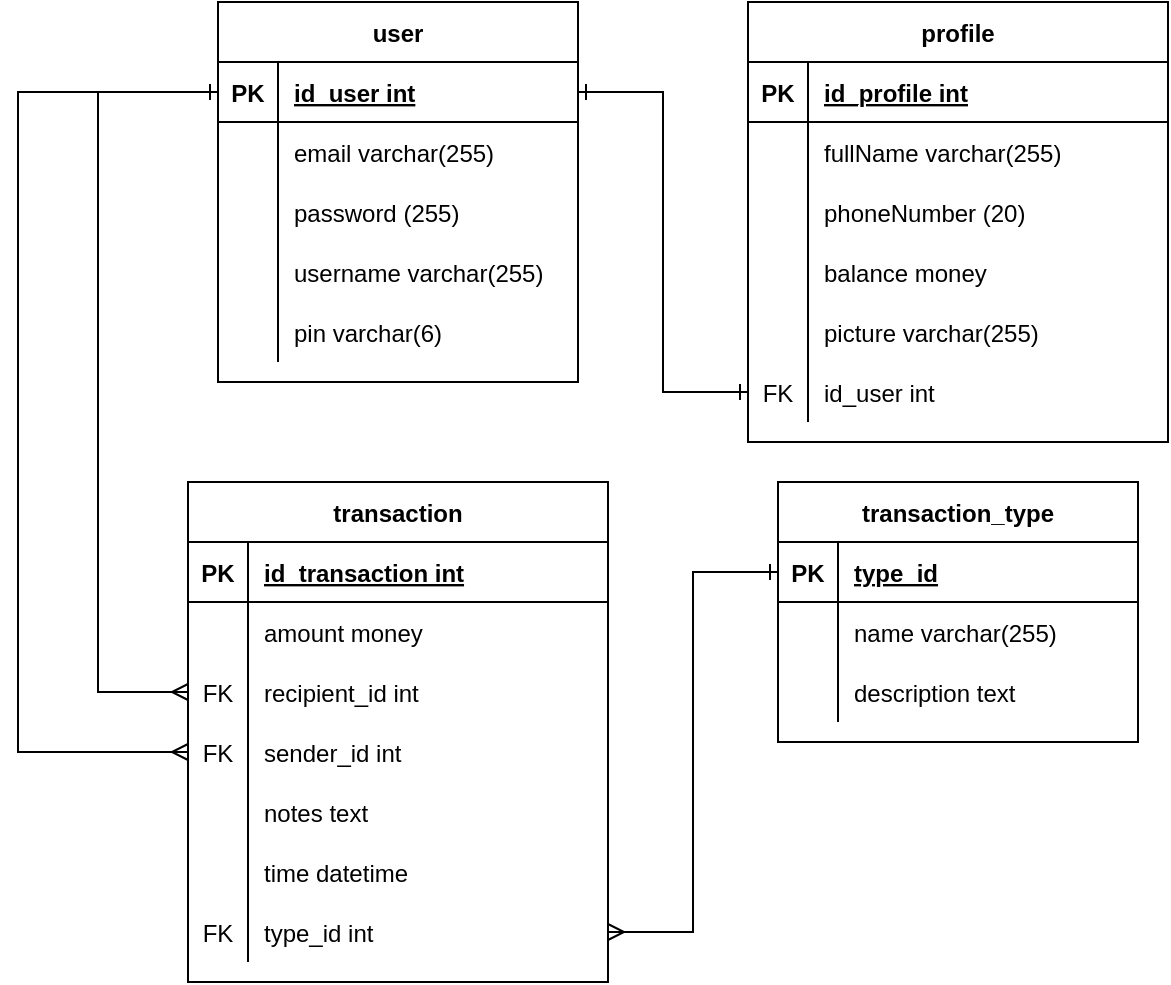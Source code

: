 <mxfile version="20.0.3" type="device"><diagram id="qC_JnfVyUMF0TdlM4Sqn" name="Page-1"><mxGraphModel dx="1695" dy="482" grid="1" gridSize="10" guides="1" tooltips="1" connect="1" arrows="1" fold="1" page="1" pageScale="1" pageWidth="827" pageHeight="1169" math="0" shadow="0"><root><mxCell id="0"/><mxCell id="1" parent="0"/><mxCell id="MFpwhaqTwPsRYEljuMsT-1" value="user" style="shape=table;startSize=30;container=1;collapsible=1;childLayout=tableLayout;fixedRows=1;rowLines=0;fontStyle=1;align=center;resizeLast=1;" parent="1" vertex="1"><mxGeometry x="-280" y="130" width="180" height="190" as="geometry"/></mxCell><mxCell id="MFpwhaqTwPsRYEljuMsT-2" value="" style="shape=tableRow;horizontal=0;startSize=0;swimlaneHead=0;swimlaneBody=0;fillColor=none;collapsible=0;dropTarget=0;points=[[0,0.5],[1,0.5]];portConstraint=eastwest;top=0;left=0;right=0;bottom=1;" parent="MFpwhaqTwPsRYEljuMsT-1" vertex="1"><mxGeometry y="30" width="180" height="30" as="geometry"/></mxCell><mxCell id="MFpwhaqTwPsRYEljuMsT-3" value="PK" style="shape=partialRectangle;connectable=0;fillColor=none;top=0;left=0;bottom=0;right=0;fontStyle=1;overflow=hidden;" parent="MFpwhaqTwPsRYEljuMsT-2" vertex="1"><mxGeometry width="30" height="30" as="geometry"><mxRectangle width="30" height="30" as="alternateBounds"/></mxGeometry></mxCell><mxCell id="MFpwhaqTwPsRYEljuMsT-4" value="id_user int" style="shape=partialRectangle;connectable=0;fillColor=none;top=0;left=0;bottom=0;right=0;align=left;spacingLeft=6;fontStyle=5;overflow=hidden;" parent="MFpwhaqTwPsRYEljuMsT-2" vertex="1"><mxGeometry x="30" width="150" height="30" as="geometry"><mxRectangle width="150" height="30" as="alternateBounds"/></mxGeometry></mxCell><mxCell id="MFpwhaqTwPsRYEljuMsT-5" value="" style="shape=tableRow;horizontal=0;startSize=0;swimlaneHead=0;swimlaneBody=0;fillColor=none;collapsible=0;dropTarget=0;points=[[0,0.5],[1,0.5]];portConstraint=eastwest;top=0;left=0;right=0;bottom=0;" parent="MFpwhaqTwPsRYEljuMsT-1" vertex="1"><mxGeometry y="60" width="180" height="30" as="geometry"/></mxCell><mxCell id="MFpwhaqTwPsRYEljuMsT-6" value="" style="shape=partialRectangle;connectable=0;fillColor=none;top=0;left=0;bottom=0;right=0;editable=1;overflow=hidden;" parent="MFpwhaqTwPsRYEljuMsT-5" vertex="1"><mxGeometry width="30" height="30" as="geometry"><mxRectangle width="30" height="30" as="alternateBounds"/></mxGeometry></mxCell><mxCell id="MFpwhaqTwPsRYEljuMsT-7" value="email varchar(255)" style="shape=partialRectangle;connectable=0;fillColor=none;top=0;left=0;bottom=0;right=0;align=left;spacingLeft=6;overflow=hidden;" parent="MFpwhaqTwPsRYEljuMsT-5" vertex="1"><mxGeometry x="30" width="150" height="30" as="geometry"><mxRectangle width="150" height="30" as="alternateBounds"/></mxGeometry></mxCell><mxCell id="MFpwhaqTwPsRYEljuMsT-8" value="" style="shape=tableRow;horizontal=0;startSize=0;swimlaneHead=0;swimlaneBody=0;fillColor=none;collapsible=0;dropTarget=0;points=[[0,0.5],[1,0.5]];portConstraint=eastwest;top=0;left=0;right=0;bottom=0;" parent="MFpwhaqTwPsRYEljuMsT-1" vertex="1"><mxGeometry y="90" width="180" height="30" as="geometry"/></mxCell><mxCell id="MFpwhaqTwPsRYEljuMsT-9" value="" style="shape=partialRectangle;connectable=0;fillColor=none;top=0;left=0;bottom=0;right=0;editable=1;overflow=hidden;" parent="MFpwhaqTwPsRYEljuMsT-8" vertex="1"><mxGeometry width="30" height="30" as="geometry"><mxRectangle width="30" height="30" as="alternateBounds"/></mxGeometry></mxCell><mxCell id="MFpwhaqTwPsRYEljuMsT-10" value="password (255)" style="shape=partialRectangle;connectable=0;fillColor=none;top=0;left=0;bottom=0;right=0;align=left;spacingLeft=6;overflow=hidden;" parent="MFpwhaqTwPsRYEljuMsT-8" vertex="1"><mxGeometry x="30" width="150" height="30" as="geometry"><mxRectangle width="150" height="30" as="alternateBounds"/></mxGeometry></mxCell><mxCell id="MFpwhaqTwPsRYEljuMsT-11" value="" style="shape=tableRow;horizontal=0;startSize=0;swimlaneHead=0;swimlaneBody=0;fillColor=none;collapsible=0;dropTarget=0;points=[[0,0.5],[1,0.5]];portConstraint=eastwest;top=0;left=0;right=0;bottom=0;" parent="MFpwhaqTwPsRYEljuMsT-1" vertex="1"><mxGeometry y="120" width="180" height="30" as="geometry"/></mxCell><mxCell id="MFpwhaqTwPsRYEljuMsT-12" value="" style="shape=partialRectangle;connectable=0;fillColor=none;top=0;left=0;bottom=0;right=0;editable=1;overflow=hidden;" parent="MFpwhaqTwPsRYEljuMsT-11" vertex="1"><mxGeometry width="30" height="30" as="geometry"><mxRectangle width="30" height="30" as="alternateBounds"/></mxGeometry></mxCell><mxCell id="MFpwhaqTwPsRYEljuMsT-13" value="username varchar(255)" style="shape=partialRectangle;connectable=0;fillColor=none;top=0;left=0;bottom=0;right=0;align=left;spacingLeft=6;overflow=hidden;" parent="MFpwhaqTwPsRYEljuMsT-11" vertex="1"><mxGeometry x="30" width="150" height="30" as="geometry"><mxRectangle width="150" height="30" as="alternateBounds"/></mxGeometry></mxCell><mxCell id="MFpwhaqTwPsRYEljuMsT-14" value="" style="shape=tableRow;horizontal=0;startSize=0;swimlaneHead=0;swimlaneBody=0;fillColor=none;collapsible=0;dropTarget=0;points=[[0,0.5],[1,0.5]];portConstraint=eastwest;top=0;left=0;right=0;bottom=0;" parent="MFpwhaqTwPsRYEljuMsT-1" vertex="1"><mxGeometry y="150" width="180" height="30" as="geometry"/></mxCell><mxCell id="MFpwhaqTwPsRYEljuMsT-15" value="" style="shape=partialRectangle;connectable=0;fillColor=none;top=0;left=0;bottom=0;right=0;editable=1;overflow=hidden;" parent="MFpwhaqTwPsRYEljuMsT-14" vertex="1"><mxGeometry width="30" height="30" as="geometry"><mxRectangle width="30" height="30" as="alternateBounds"/></mxGeometry></mxCell><mxCell id="MFpwhaqTwPsRYEljuMsT-16" value="pin varchar(6)" style="shape=partialRectangle;connectable=0;fillColor=none;top=0;left=0;bottom=0;right=0;align=left;spacingLeft=6;overflow=hidden;" parent="MFpwhaqTwPsRYEljuMsT-14" vertex="1"><mxGeometry x="30" width="150" height="30" as="geometry"><mxRectangle width="150" height="30" as="alternateBounds"/></mxGeometry></mxCell><mxCell id="MFpwhaqTwPsRYEljuMsT-17" value="profile" style="shape=table;startSize=30;container=1;collapsible=1;childLayout=tableLayout;fixedRows=1;rowLines=0;fontStyle=1;align=center;resizeLast=1;" parent="1" vertex="1"><mxGeometry x="-15" y="130" width="210" height="220" as="geometry"/></mxCell><mxCell id="MFpwhaqTwPsRYEljuMsT-18" value="" style="shape=tableRow;horizontal=0;startSize=0;swimlaneHead=0;swimlaneBody=0;fillColor=none;collapsible=0;dropTarget=0;points=[[0,0.5],[1,0.5]];portConstraint=eastwest;top=0;left=0;right=0;bottom=1;" parent="MFpwhaqTwPsRYEljuMsT-17" vertex="1"><mxGeometry y="30" width="210" height="30" as="geometry"/></mxCell><mxCell id="MFpwhaqTwPsRYEljuMsT-19" value="PK" style="shape=partialRectangle;connectable=0;fillColor=none;top=0;left=0;bottom=0;right=0;fontStyle=1;overflow=hidden;" parent="MFpwhaqTwPsRYEljuMsT-18" vertex="1"><mxGeometry width="30" height="30" as="geometry"><mxRectangle width="30" height="30" as="alternateBounds"/></mxGeometry></mxCell><mxCell id="MFpwhaqTwPsRYEljuMsT-20" value="id_profile int" style="shape=partialRectangle;connectable=0;fillColor=none;top=0;left=0;bottom=0;right=0;align=left;spacingLeft=6;fontStyle=5;overflow=hidden;" parent="MFpwhaqTwPsRYEljuMsT-18" vertex="1"><mxGeometry x="30" width="180" height="30" as="geometry"><mxRectangle width="180" height="30" as="alternateBounds"/></mxGeometry></mxCell><mxCell id="MFpwhaqTwPsRYEljuMsT-21" value="" style="shape=tableRow;horizontal=0;startSize=0;swimlaneHead=0;swimlaneBody=0;fillColor=none;collapsible=0;dropTarget=0;points=[[0,0.5],[1,0.5]];portConstraint=eastwest;top=0;left=0;right=0;bottom=0;" parent="MFpwhaqTwPsRYEljuMsT-17" vertex="1"><mxGeometry y="60" width="210" height="30" as="geometry"/></mxCell><mxCell id="MFpwhaqTwPsRYEljuMsT-22" value="" style="shape=partialRectangle;connectable=0;fillColor=none;top=0;left=0;bottom=0;right=0;editable=1;overflow=hidden;" parent="MFpwhaqTwPsRYEljuMsT-21" vertex="1"><mxGeometry width="30" height="30" as="geometry"><mxRectangle width="30" height="30" as="alternateBounds"/></mxGeometry></mxCell><mxCell id="MFpwhaqTwPsRYEljuMsT-23" value="fullName varchar(255)" style="shape=partialRectangle;connectable=0;fillColor=none;top=0;left=0;bottom=0;right=0;align=left;spacingLeft=6;overflow=hidden;" parent="MFpwhaqTwPsRYEljuMsT-21" vertex="1"><mxGeometry x="30" width="180" height="30" as="geometry"><mxRectangle width="180" height="30" as="alternateBounds"/></mxGeometry></mxCell><mxCell id="MFpwhaqTwPsRYEljuMsT-24" value="" style="shape=tableRow;horizontal=0;startSize=0;swimlaneHead=0;swimlaneBody=0;fillColor=none;collapsible=0;dropTarget=0;points=[[0,0.5],[1,0.5]];portConstraint=eastwest;top=0;left=0;right=0;bottom=0;" parent="MFpwhaqTwPsRYEljuMsT-17" vertex="1"><mxGeometry y="90" width="210" height="30" as="geometry"/></mxCell><mxCell id="MFpwhaqTwPsRYEljuMsT-25" value="" style="shape=partialRectangle;connectable=0;fillColor=none;top=0;left=0;bottom=0;right=0;editable=1;overflow=hidden;" parent="MFpwhaqTwPsRYEljuMsT-24" vertex="1"><mxGeometry width="30" height="30" as="geometry"><mxRectangle width="30" height="30" as="alternateBounds"/></mxGeometry></mxCell><mxCell id="MFpwhaqTwPsRYEljuMsT-26" value="phoneNumber (20)" style="shape=partialRectangle;connectable=0;fillColor=none;top=0;left=0;bottom=0;right=0;align=left;spacingLeft=6;overflow=hidden;" parent="MFpwhaqTwPsRYEljuMsT-24" vertex="1"><mxGeometry x="30" width="180" height="30" as="geometry"><mxRectangle width="180" height="30" as="alternateBounds"/></mxGeometry></mxCell><mxCell id="MFpwhaqTwPsRYEljuMsT-27" value="" style="shape=tableRow;horizontal=0;startSize=0;swimlaneHead=0;swimlaneBody=0;fillColor=none;collapsible=0;dropTarget=0;points=[[0,0.5],[1,0.5]];portConstraint=eastwest;top=0;left=0;right=0;bottom=0;" parent="MFpwhaqTwPsRYEljuMsT-17" vertex="1"><mxGeometry y="120" width="210" height="30" as="geometry"/></mxCell><mxCell id="MFpwhaqTwPsRYEljuMsT-28" value="" style="shape=partialRectangle;connectable=0;fillColor=none;top=0;left=0;bottom=0;right=0;editable=1;overflow=hidden;" parent="MFpwhaqTwPsRYEljuMsT-27" vertex="1"><mxGeometry width="30" height="30" as="geometry"><mxRectangle width="30" height="30" as="alternateBounds"/></mxGeometry></mxCell><mxCell id="MFpwhaqTwPsRYEljuMsT-29" value="balance money" style="shape=partialRectangle;connectable=0;fillColor=none;top=0;left=0;bottom=0;right=0;align=left;spacingLeft=6;overflow=hidden;" parent="MFpwhaqTwPsRYEljuMsT-27" vertex="1"><mxGeometry x="30" width="180" height="30" as="geometry"><mxRectangle width="180" height="30" as="alternateBounds"/></mxGeometry></mxCell><mxCell id="MFpwhaqTwPsRYEljuMsT-30" value="" style="shape=tableRow;horizontal=0;startSize=0;swimlaneHead=0;swimlaneBody=0;fillColor=none;collapsible=0;dropTarget=0;points=[[0,0.5],[1,0.5]];portConstraint=eastwest;top=0;left=0;right=0;bottom=0;" parent="MFpwhaqTwPsRYEljuMsT-17" vertex="1"><mxGeometry y="150" width="210" height="30" as="geometry"/></mxCell><mxCell id="MFpwhaqTwPsRYEljuMsT-31" value="" style="shape=partialRectangle;connectable=0;fillColor=none;top=0;left=0;bottom=0;right=0;editable=1;overflow=hidden;" parent="MFpwhaqTwPsRYEljuMsT-30" vertex="1"><mxGeometry width="30" height="30" as="geometry"><mxRectangle width="30" height="30" as="alternateBounds"/></mxGeometry></mxCell><mxCell id="MFpwhaqTwPsRYEljuMsT-32" value="picture varchar(255)" style="shape=partialRectangle;connectable=0;fillColor=none;top=0;left=0;bottom=0;right=0;align=left;spacingLeft=6;overflow=hidden;" parent="MFpwhaqTwPsRYEljuMsT-30" vertex="1"><mxGeometry x="30" width="180" height="30" as="geometry"><mxRectangle width="180" height="30" as="alternateBounds"/></mxGeometry></mxCell><mxCell id="MFpwhaqTwPsRYEljuMsT-58" value="" style="shape=tableRow;horizontal=0;startSize=0;swimlaneHead=0;swimlaneBody=0;fillColor=none;collapsible=0;dropTarget=0;points=[[0,0.5],[1,0.5]];portConstraint=eastwest;top=0;left=0;right=0;bottom=0;" parent="MFpwhaqTwPsRYEljuMsT-17" vertex="1"><mxGeometry y="180" width="210" height="30" as="geometry"/></mxCell><mxCell id="MFpwhaqTwPsRYEljuMsT-59" value="FK" style="shape=partialRectangle;connectable=0;fillColor=none;top=0;left=0;bottom=0;right=0;editable=1;overflow=hidden;" parent="MFpwhaqTwPsRYEljuMsT-58" vertex="1"><mxGeometry width="30" height="30" as="geometry"><mxRectangle width="30" height="30" as="alternateBounds"/></mxGeometry></mxCell><mxCell id="MFpwhaqTwPsRYEljuMsT-60" value="id_user int" style="shape=partialRectangle;connectable=0;fillColor=none;top=0;left=0;bottom=0;right=0;align=left;spacingLeft=6;overflow=hidden;" parent="MFpwhaqTwPsRYEljuMsT-58" vertex="1"><mxGeometry x="30" width="180" height="30" as="geometry"><mxRectangle width="180" height="30" as="alternateBounds"/></mxGeometry></mxCell><mxCell id="MFpwhaqTwPsRYEljuMsT-33" value="transaction" style="shape=table;startSize=30;container=1;collapsible=1;childLayout=tableLayout;fixedRows=1;rowLines=0;fontStyle=1;align=center;resizeLast=1;" parent="1" vertex="1"><mxGeometry x="-295" y="370" width="210" height="250" as="geometry"/></mxCell><mxCell id="MFpwhaqTwPsRYEljuMsT-34" value="" style="shape=tableRow;horizontal=0;startSize=0;swimlaneHead=0;swimlaneBody=0;fillColor=none;collapsible=0;dropTarget=0;points=[[0,0.5],[1,0.5]];portConstraint=eastwest;top=0;left=0;right=0;bottom=1;" parent="MFpwhaqTwPsRYEljuMsT-33" vertex="1"><mxGeometry y="30" width="210" height="30" as="geometry"/></mxCell><mxCell id="MFpwhaqTwPsRYEljuMsT-35" value="PK" style="shape=partialRectangle;connectable=0;fillColor=none;top=0;left=0;bottom=0;right=0;fontStyle=1;overflow=hidden;" parent="MFpwhaqTwPsRYEljuMsT-34" vertex="1"><mxGeometry width="30" height="30" as="geometry"><mxRectangle width="30" height="30" as="alternateBounds"/></mxGeometry></mxCell><mxCell id="MFpwhaqTwPsRYEljuMsT-36" value="id_transaction int" style="shape=partialRectangle;connectable=0;fillColor=none;top=0;left=0;bottom=0;right=0;align=left;spacingLeft=6;fontStyle=5;overflow=hidden;" parent="MFpwhaqTwPsRYEljuMsT-34" vertex="1"><mxGeometry x="30" width="180" height="30" as="geometry"><mxRectangle width="180" height="30" as="alternateBounds"/></mxGeometry></mxCell><mxCell id="MFpwhaqTwPsRYEljuMsT-37" value="" style="shape=tableRow;horizontal=0;startSize=0;swimlaneHead=0;swimlaneBody=0;fillColor=none;collapsible=0;dropTarget=0;points=[[0,0.5],[1,0.5]];portConstraint=eastwest;top=0;left=0;right=0;bottom=0;" parent="MFpwhaqTwPsRYEljuMsT-33" vertex="1"><mxGeometry y="60" width="210" height="30" as="geometry"/></mxCell><mxCell id="MFpwhaqTwPsRYEljuMsT-38" value="" style="shape=partialRectangle;connectable=0;fillColor=none;top=0;left=0;bottom=0;right=0;editable=1;overflow=hidden;" parent="MFpwhaqTwPsRYEljuMsT-37" vertex="1"><mxGeometry width="30" height="30" as="geometry"><mxRectangle width="30" height="30" as="alternateBounds"/></mxGeometry></mxCell><mxCell id="MFpwhaqTwPsRYEljuMsT-39" value="amount money" style="shape=partialRectangle;connectable=0;fillColor=none;top=0;left=0;bottom=0;right=0;align=left;spacingLeft=6;overflow=hidden;" parent="MFpwhaqTwPsRYEljuMsT-37" vertex="1"><mxGeometry x="30" width="180" height="30" as="geometry"><mxRectangle width="180" height="30" as="alternateBounds"/></mxGeometry></mxCell><mxCell id="MFpwhaqTwPsRYEljuMsT-40" value="" style="shape=tableRow;horizontal=0;startSize=0;swimlaneHead=0;swimlaneBody=0;fillColor=none;collapsible=0;dropTarget=0;points=[[0,0.5],[1,0.5]];portConstraint=eastwest;top=0;left=0;right=0;bottom=0;" parent="MFpwhaqTwPsRYEljuMsT-33" vertex="1"><mxGeometry y="90" width="210" height="30" as="geometry"/></mxCell><mxCell id="MFpwhaqTwPsRYEljuMsT-41" value="FK" style="shape=partialRectangle;connectable=0;fillColor=none;top=0;left=0;bottom=0;right=0;editable=1;overflow=hidden;" parent="MFpwhaqTwPsRYEljuMsT-40" vertex="1"><mxGeometry width="30" height="30" as="geometry"><mxRectangle width="30" height="30" as="alternateBounds"/></mxGeometry></mxCell><mxCell id="MFpwhaqTwPsRYEljuMsT-42" value="recipient_id int" style="shape=partialRectangle;connectable=0;fillColor=none;top=0;left=0;bottom=0;right=0;align=left;spacingLeft=6;overflow=hidden;" parent="MFpwhaqTwPsRYEljuMsT-40" vertex="1"><mxGeometry x="30" width="180" height="30" as="geometry"><mxRectangle width="180" height="30" as="alternateBounds"/></mxGeometry></mxCell><mxCell id="MFpwhaqTwPsRYEljuMsT-43" value="" style="shape=tableRow;horizontal=0;startSize=0;swimlaneHead=0;swimlaneBody=0;fillColor=none;collapsible=0;dropTarget=0;points=[[0,0.5],[1,0.5]];portConstraint=eastwest;top=0;left=0;right=0;bottom=0;" parent="MFpwhaqTwPsRYEljuMsT-33" vertex="1"><mxGeometry y="120" width="210" height="30" as="geometry"/></mxCell><mxCell id="MFpwhaqTwPsRYEljuMsT-44" value="FK" style="shape=partialRectangle;connectable=0;fillColor=none;top=0;left=0;bottom=0;right=0;editable=1;overflow=hidden;" parent="MFpwhaqTwPsRYEljuMsT-43" vertex="1"><mxGeometry width="30" height="30" as="geometry"><mxRectangle width="30" height="30" as="alternateBounds"/></mxGeometry></mxCell><mxCell id="MFpwhaqTwPsRYEljuMsT-45" value="sender_id int" style="shape=partialRectangle;connectable=0;fillColor=none;top=0;left=0;bottom=0;right=0;align=left;spacingLeft=6;overflow=hidden;" parent="MFpwhaqTwPsRYEljuMsT-43" vertex="1"><mxGeometry x="30" width="180" height="30" as="geometry"><mxRectangle width="180" height="30" as="alternateBounds"/></mxGeometry></mxCell><mxCell id="MFpwhaqTwPsRYEljuMsT-46" value="" style="shape=tableRow;horizontal=0;startSize=0;swimlaneHead=0;swimlaneBody=0;fillColor=none;collapsible=0;dropTarget=0;points=[[0,0.5],[1,0.5]];portConstraint=eastwest;top=0;left=0;right=0;bottom=0;" parent="MFpwhaqTwPsRYEljuMsT-33" vertex="1"><mxGeometry y="150" width="210" height="30" as="geometry"/></mxCell><mxCell id="MFpwhaqTwPsRYEljuMsT-47" value="" style="shape=partialRectangle;connectable=0;fillColor=none;top=0;left=0;bottom=0;right=0;editable=1;overflow=hidden;" parent="MFpwhaqTwPsRYEljuMsT-46" vertex="1"><mxGeometry width="30" height="30" as="geometry"><mxRectangle width="30" height="30" as="alternateBounds"/></mxGeometry></mxCell><mxCell id="MFpwhaqTwPsRYEljuMsT-48" value="notes text" style="shape=partialRectangle;connectable=0;fillColor=none;top=0;left=0;bottom=0;right=0;align=left;spacingLeft=6;overflow=hidden;" parent="MFpwhaqTwPsRYEljuMsT-46" vertex="1"><mxGeometry x="30" width="180" height="30" as="geometry"><mxRectangle width="180" height="30" as="alternateBounds"/></mxGeometry></mxCell><mxCell id="MFpwhaqTwPsRYEljuMsT-49" value="" style="shape=tableRow;horizontal=0;startSize=0;swimlaneHead=0;swimlaneBody=0;fillColor=none;collapsible=0;dropTarget=0;points=[[0,0.5],[1,0.5]];portConstraint=eastwest;top=0;left=0;right=0;bottom=0;" parent="MFpwhaqTwPsRYEljuMsT-33" vertex="1"><mxGeometry y="180" width="210" height="30" as="geometry"/></mxCell><mxCell id="MFpwhaqTwPsRYEljuMsT-50" value="" style="shape=partialRectangle;connectable=0;fillColor=none;top=0;left=0;bottom=0;right=0;editable=1;overflow=hidden;" parent="MFpwhaqTwPsRYEljuMsT-49" vertex="1"><mxGeometry width="30" height="30" as="geometry"><mxRectangle width="30" height="30" as="alternateBounds"/></mxGeometry></mxCell><mxCell id="MFpwhaqTwPsRYEljuMsT-51" value="time datetime" style="shape=partialRectangle;connectable=0;fillColor=none;top=0;left=0;bottom=0;right=0;align=left;spacingLeft=6;overflow=hidden;" parent="MFpwhaqTwPsRYEljuMsT-49" vertex="1"><mxGeometry x="30" width="180" height="30" as="geometry"><mxRectangle width="180" height="30" as="alternateBounds"/></mxGeometry></mxCell><mxCell id="MFpwhaqTwPsRYEljuMsT-52" value="" style="shape=tableRow;horizontal=0;startSize=0;swimlaneHead=0;swimlaneBody=0;fillColor=none;collapsible=0;dropTarget=0;points=[[0,0.5],[1,0.5]];portConstraint=eastwest;top=0;left=0;right=0;bottom=0;" parent="MFpwhaqTwPsRYEljuMsT-33" vertex="1"><mxGeometry y="210" width="210" height="30" as="geometry"/></mxCell><mxCell id="MFpwhaqTwPsRYEljuMsT-53" value="FK" style="shape=partialRectangle;connectable=0;fillColor=none;top=0;left=0;bottom=0;right=0;editable=1;overflow=hidden;" parent="MFpwhaqTwPsRYEljuMsT-52" vertex="1"><mxGeometry width="30" height="30" as="geometry"><mxRectangle width="30" height="30" as="alternateBounds"/></mxGeometry></mxCell><mxCell id="MFpwhaqTwPsRYEljuMsT-54" value="type_id int" style="shape=partialRectangle;connectable=0;fillColor=none;top=0;left=0;bottom=0;right=0;align=left;spacingLeft=6;overflow=hidden;" parent="MFpwhaqTwPsRYEljuMsT-52" vertex="1"><mxGeometry x="30" width="180" height="30" as="geometry"><mxRectangle width="180" height="30" as="alternateBounds"/></mxGeometry></mxCell><mxCell id="MFpwhaqTwPsRYEljuMsT-61" value="transaction_type" style="shape=table;startSize=30;container=1;collapsible=1;childLayout=tableLayout;fixedRows=1;rowLines=0;fontStyle=1;align=center;resizeLast=1;" parent="1" vertex="1"><mxGeometry y="370" width="180" height="130" as="geometry"><mxRectangle y="370" width="140" height="30" as="alternateBounds"/></mxGeometry></mxCell><mxCell id="MFpwhaqTwPsRYEljuMsT-62" value="" style="shape=tableRow;horizontal=0;startSize=0;swimlaneHead=0;swimlaneBody=0;fillColor=none;collapsible=0;dropTarget=0;points=[[0,0.5],[1,0.5]];portConstraint=eastwest;top=0;left=0;right=0;bottom=1;" parent="MFpwhaqTwPsRYEljuMsT-61" vertex="1"><mxGeometry y="30" width="180" height="30" as="geometry"/></mxCell><mxCell id="MFpwhaqTwPsRYEljuMsT-63" value="PK" style="shape=partialRectangle;connectable=0;fillColor=none;top=0;left=0;bottom=0;right=0;fontStyle=1;overflow=hidden;" parent="MFpwhaqTwPsRYEljuMsT-62" vertex="1"><mxGeometry width="30" height="30" as="geometry"><mxRectangle width="30" height="30" as="alternateBounds"/></mxGeometry></mxCell><mxCell id="MFpwhaqTwPsRYEljuMsT-64" value="type_id" style="shape=partialRectangle;connectable=0;fillColor=none;top=0;left=0;bottom=0;right=0;align=left;spacingLeft=6;fontStyle=5;overflow=hidden;" parent="MFpwhaqTwPsRYEljuMsT-62" vertex="1"><mxGeometry x="30" width="150" height="30" as="geometry"><mxRectangle width="150" height="30" as="alternateBounds"/></mxGeometry></mxCell><mxCell id="MFpwhaqTwPsRYEljuMsT-65" value="" style="shape=tableRow;horizontal=0;startSize=0;swimlaneHead=0;swimlaneBody=0;fillColor=none;collapsible=0;dropTarget=0;points=[[0,0.5],[1,0.5]];portConstraint=eastwest;top=0;left=0;right=0;bottom=0;" parent="MFpwhaqTwPsRYEljuMsT-61" vertex="1"><mxGeometry y="60" width="180" height="30" as="geometry"/></mxCell><mxCell id="MFpwhaqTwPsRYEljuMsT-66" value="" style="shape=partialRectangle;connectable=0;fillColor=none;top=0;left=0;bottom=0;right=0;editable=1;overflow=hidden;" parent="MFpwhaqTwPsRYEljuMsT-65" vertex="1"><mxGeometry width="30" height="30" as="geometry"><mxRectangle width="30" height="30" as="alternateBounds"/></mxGeometry></mxCell><mxCell id="MFpwhaqTwPsRYEljuMsT-67" value="name varchar(255)" style="shape=partialRectangle;connectable=0;fillColor=none;top=0;left=0;bottom=0;right=0;align=left;spacingLeft=6;overflow=hidden;" parent="MFpwhaqTwPsRYEljuMsT-65" vertex="1"><mxGeometry x="30" width="150" height="30" as="geometry"><mxRectangle width="150" height="30" as="alternateBounds"/></mxGeometry></mxCell><mxCell id="MFpwhaqTwPsRYEljuMsT-68" value="" style="shape=tableRow;horizontal=0;startSize=0;swimlaneHead=0;swimlaneBody=0;fillColor=none;collapsible=0;dropTarget=0;points=[[0,0.5],[1,0.5]];portConstraint=eastwest;top=0;left=0;right=0;bottom=0;" parent="MFpwhaqTwPsRYEljuMsT-61" vertex="1"><mxGeometry y="90" width="180" height="30" as="geometry"/></mxCell><mxCell id="MFpwhaqTwPsRYEljuMsT-69" value="" style="shape=partialRectangle;connectable=0;fillColor=none;top=0;left=0;bottom=0;right=0;editable=1;overflow=hidden;" parent="MFpwhaqTwPsRYEljuMsT-68" vertex="1"><mxGeometry width="30" height="30" as="geometry"><mxRectangle width="30" height="30" as="alternateBounds"/></mxGeometry></mxCell><mxCell id="MFpwhaqTwPsRYEljuMsT-70" value="description text" style="shape=partialRectangle;connectable=0;fillColor=none;top=0;left=0;bottom=0;right=0;align=left;spacingLeft=6;overflow=hidden;" parent="MFpwhaqTwPsRYEljuMsT-68" vertex="1"><mxGeometry x="30" width="150" height="30" as="geometry"><mxRectangle width="150" height="30" as="alternateBounds"/></mxGeometry></mxCell><mxCell id="MFpwhaqTwPsRYEljuMsT-76" style="edgeStyle=orthogonalEdgeStyle;rounded=0;orthogonalLoop=1;jettySize=auto;html=1;entryX=0;entryY=0.5;entryDx=0;entryDy=0;startArrow=ERone;startFill=0;endArrow=ERone;endFill=0;" parent="1" source="MFpwhaqTwPsRYEljuMsT-2" target="MFpwhaqTwPsRYEljuMsT-58" edge="1"><mxGeometry relative="1" as="geometry"/></mxCell><mxCell id="u1AtnvtimWXnNXUSJAap-2" style="edgeStyle=orthogonalEdgeStyle;rounded=0;orthogonalLoop=1;jettySize=auto;html=1;entryX=1;entryY=0.5;entryDx=0;entryDy=0;endArrow=ERmany;endFill=0;startArrow=ERone;startFill=0;" edge="1" parent="1" source="MFpwhaqTwPsRYEljuMsT-62" target="MFpwhaqTwPsRYEljuMsT-52"><mxGeometry relative="1" as="geometry"/></mxCell><mxCell id="u1AtnvtimWXnNXUSJAap-3" style="edgeStyle=orthogonalEdgeStyle;rounded=0;orthogonalLoop=1;jettySize=auto;html=1;entryX=0;entryY=0.5;entryDx=0;entryDy=0;startArrow=ERone;startFill=0;endArrow=ERmany;endFill=0;" edge="1" parent="1" source="MFpwhaqTwPsRYEljuMsT-2" target="MFpwhaqTwPsRYEljuMsT-40"><mxGeometry relative="1" as="geometry"><Array as="points"><mxPoint x="-340" y="175"/><mxPoint x="-340" y="475"/></Array></mxGeometry></mxCell><mxCell id="u1AtnvtimWXnNXUSJAap-4" style="edgeStyle=orthogonalEdgeStyle;rounded=0;orthogonalLoop=1;jettySize=auto;html=1;entryX=0;entryY=0.5;entryDx=0;entryDy=0;startArrow=ERone;startFill=0;endArrow=ERmany;endFill=0;" edge="1" parent="1" source="MFpwhaqTwPsRYEljuMsT-2" target="MFpwhaqTwPsRYEljuMsT-43"><mxGeometry relative="1" as="geometry"><Array as="points"><mxPoint x="-380" y="175"/><mxPoint x="-380" y="505"/></Array></mxGeometry></mxCell></root></mxGraphModel></diagram></mxfile>